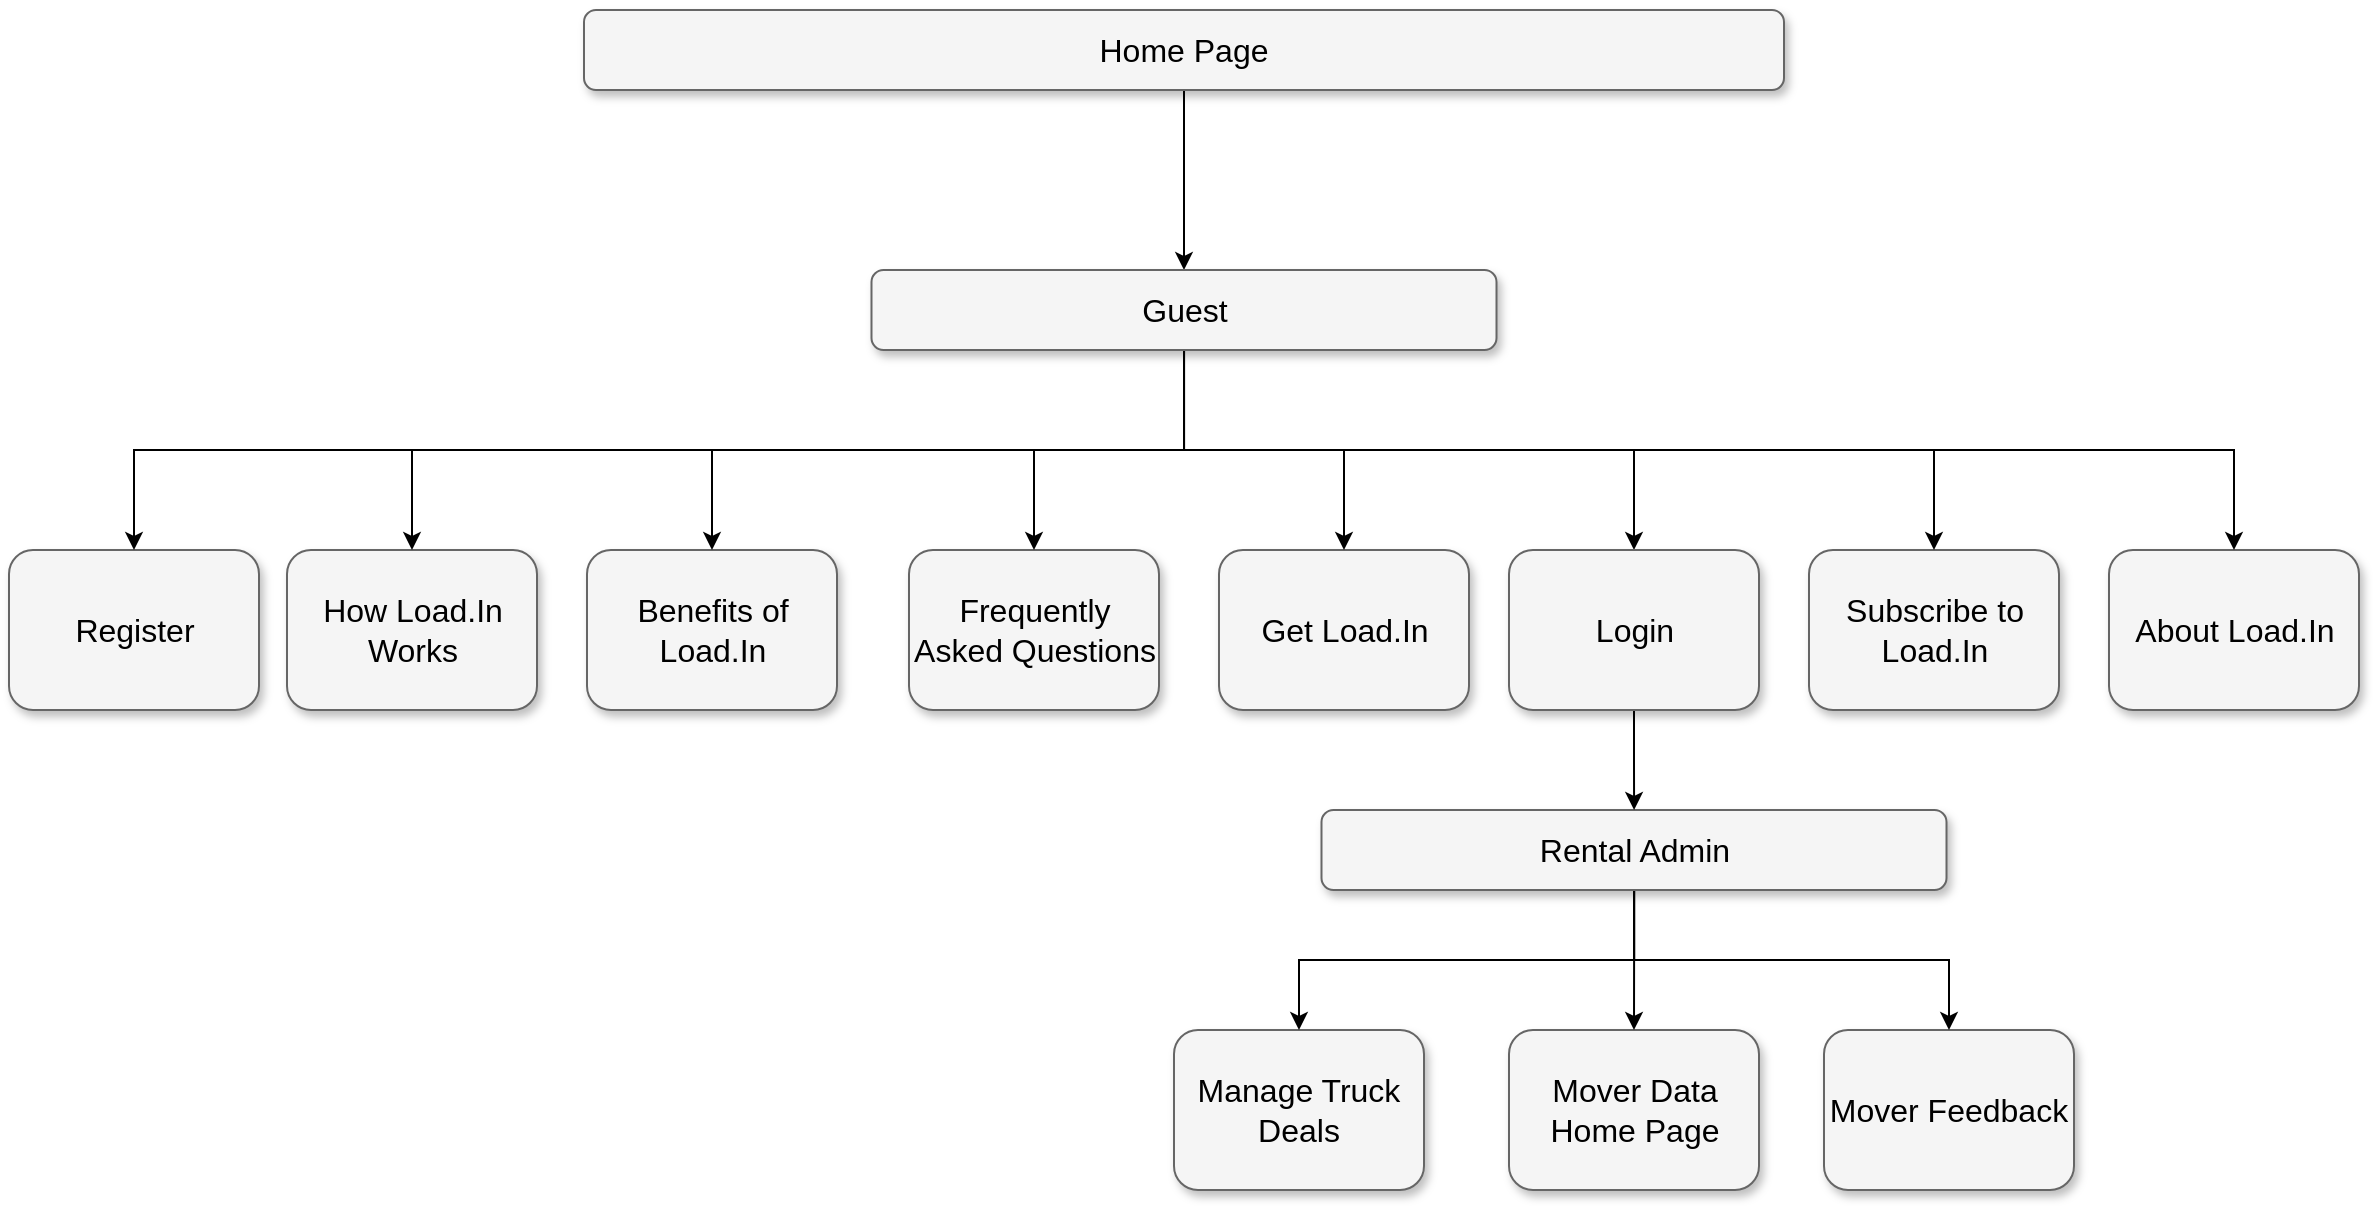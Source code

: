 <mxfile version="13.7.3" type="device"><diagram name="Page-1" id="b98fa263-6416-c6ec-5b7d-78bf54ef71d0"><mxGraphModel dx="2031" dy="1266" grid="1" gridSize="10" guides="1" tooltips="1" connect="1" arrows="1" fold="1" page="1" pageScale="1.5" pageWidth="1169" pageHeight="826" background="#ffffff" math="0" shadow="0"><root><mxCell id="0" style=";html=1;"/><mxCell id="1" style=";html=1;" parent="0"/><mxCell id="ddPHr5wzoRi3WeCdHnZM-10" style="edgeStyle=orthogonalEdgeStyle;rounded=0;orthogonalLoop=1;jettySize=auto;html=1;entryX=0.5;entryY=0;entryDx=0;entryDy=0;exitX=0.5;exitY=1;exitDx=0;exitDy=0;" edge="1" parent="1" source="303ed1de8c2c98b4-3" target="ddPHr5wzoRi3WeCdHnZM-7"><mxGeometry relative="1" as="geometry"/></mxCell><mxCell id="303ed1de8c2c98b4-3" value="Home Page" style="whiteSpace=wrap;html=1;rounded=1;shadow=1;strokeWidth=1;fontSize=16;align=center;fillColor=#f5f5f5;strokeColor=#666666;" parent="1" vertex="1"><mxGeometry x="650" y="110" width="600" height="40" as="geometry"/></mxCell><mxCell id="303ed1de8c2c98b4-15" value="How Load.In Works" style="whiteSpace=wrap;html=1;rounded=1;shadow=1;strokeWidth=1;fontSize=16;align=center;fillColor=#f5f5f5;strokeColor=#666666;" parent="1" vertex="1"><mxGeometry x="501.5" y="380" width="125" height="80" as="geometry"/></mxCell><mxCell id="303ed1de8c2c98b4-16" value="Benefits of Load.In" style="whiteSpace=wrap;html=1;rounded=1;shadow=1;strokeWidth=1;fontSize=16;align=center;fillColor=#f5f5f5;strokeColor=#666666;" parent="1" vertex="1"><mxGeometry x="651.5" y="380" width="125" height="80" as="geometry"/></mxCell><mxCell id="303ed1de8c2c98b4-69" value="Frequently Asked Questions" style="whiteSpace=wrap;html=1;rounded=1;shadow=1;strokeWidth=1;fontSize=16;align=center;fillColor=#f5f5f5;strokeColor=#666666;" parent="1" vertex="1"><mxGeometry x="812.5" y="380" width="125" height="80" as="geometry"/></mxCell><mxCell id="303ed1de8c2c98b4-70" value="About Load.In" style="whiteSpace=wrap;html=1;rounded=1;shadow=1;strokeWidth=1;fontSize=16;align=center;fillColor=#f5f5f5;strokeColor=#666666;" parent="1" vertex="1"><mxGeometry x="1412.5" y="380" width="125" height="80" as="geometry"/></mxCell><mxCell id="ddPHr5wzoRi3WeCdHnZM-1" value="Register" style="whiteSpace=wrap;html=1;rounded=1;shadow=1;strokeWidth=1;fontSize=16;align=center;fillColor=#f5f5f5;strokeColor=#666666;" vertex="1" parent="1"><mxGeometry x="362.5" y="380" width="125" height="80" as="geometry"/></mxCell><mxCell id="ddPHr5wzoRi3WeCdHnZM-2" value="Get Load.In" style="whiteSpace=wrap;html=1;rounded=1;shadow=1;strokeWidth=1;fontSize=16;align=center;fillColor=#f5f5f5;strokeColor=#666666;" vertex="1" parent="1"><mxGeometry x="967.5" y="380" width="125" height="80" as="geometry"/></mxCell><mxCell id="ddPHr5wzoRi3WeCdHnZM-3" value="Subscribe to Load.In" style="whiteSpace=wrap;html=1;rounded=1;shadow=1;strokeWidth=1;fontSize=16;align=center;fillColor=#f5f5f5;strokeColor=#666666;" vertex="1" parent="1"><mxGeometry x="1262.5" y="380" width="125" height="80" as="geometry"/></mxCell><mxCell id="ddPHr5wzoRi3WeCdHnZM-4" value="Manage Truck Deals" style="whiteSpace=wrap;html=1;rounded=1;shadow=1;strokeWidth=1;fontSize=16;align=center;fillColor=#f5f5f5;strokeColor=#666666;" vertex="1" parent="1"><mxGeometry x="945" y="620" width="125" height="80" as="geometry"/></mxCell><mxCell id="ddPHr5wzoRi3WeCdHnZM-5" value="Mover Data Home Page" style="whiteSpace=wrap;html=1;rounded=1;shadow=1;strokeWidth=1;fontSize=16;align=center;fillColor=#f5f5f5;strokeColor=#666666;" vertex="1" parent="1"><mxGeometry x="1112.5" y="620" width="125" height="80" as="geometry"/></mxCell><mxCell id="ddPHr5wzoRi3WeCdHnZM-6" value="Mover Feedback" style="whiteSpace=wrap;html=1;rounded=1;shadow=1;strokeWidth=1;fontSize=16;align=center;fillColor=#f5f5f5;strokeColor=#666666;" vertex="1" parent="1"><mxGeometry x="1270" y="620" width="125" height="80" as="geometry"/></mxCell><mxCell id="ddPHr5wzoRi3WeCdHnZM-11" style="edgeStyle=orthogonalEdgeStyle;rounded=0;orthogonalLoop=1;jettySize=auto;html=1;exitX=0.5;exitY=1;exitDx=0;exitDy=0;" edge="1" parent="1" source="ddPHr5wzoRi3WeCdHnZM-7" target="303ed1de8c2c98b4-15"><mxGeometry relative="1" as="geometry"/></mxCell><mxCell id="ddPHr5wzoRi3WeCdHnZM-12" style="edgeStyle=orthogonalEdgeStyle;rounded=0;orthogonalLoop=1;jettySize=auto;html=1;exitX=0.5;exitY=1;exitDx=0;exitDy=0;" edge="1" parent="1" source="ddPHr5wzoRi3WeCdHnZM-7" target="303ed1de8c2c98b4-16"><mxGeometry relative="1" as="geometry"/></mxCell><mxCell id="ddPHr5wzoRi3WeCdHnZM-13" style="edgeStyle=orthogonalEdgeStyle;rounded=0;orthogonalLoop=1;jettySize=auto;html=1;" edge="1" parent="1" source="ddPHr5wzoRi3WeCdHnZM-7" target="303ed1de8c2c98b4-69"><mxGeometry relative="1" as="geometry"/></mxCell><mxCell id="ddPHr5wzoRi3WeCdHnZM-14" style="edgeStyle=orthogonalEdgeStyle;rounded=0;orthogonalLoop=1;jettySize=auto;html=1;exitX=0.5;exitY=1;exitDx=0;exitDy=0;" edge="1" parent="1" source="ddPHr5wzoRi3WeCdHnZM-7" target="ddPHr5wzoRi3WeCdHnZM-2"><mxGeometry relative="1" as="geometry"/></mxCell><mxCell id="ddPHr5wzoRi3WeCdHnZM-20" style="edgeStyle=orthogonalEdgeStyle;rounded=0;orthogonalLoop=1;jettySize=auto;html=1;entryX=0.5;entryY=0;entryDx=0;entryDy=0;exitX=0.5;exitY=1;exitDx=0;exitDy=0;" edge="1" parent="1" source="ddPHr5wzoRi3WeCdHnZM-7" target="ddPHr5wzoRi3WeCdHnZM-1"><mxGeometry relative="1" as="geometry"/></mxCell><mxCell id="ddPHr5wzoRi3WeCdHnZM-21" style="edgeStyle=orthogonalEdgeStyle;rounded=0;orthogonalLoop=1;jettySize=auto;html=1;exitX=0.5;exitY=1;exitDx=0;exitDy=0;" edge="1" parent="1" source="ddPHr5wzoRi3WeCdHnZM-7" target="ddPHr5wzoRi3WeCdHnZM-9"><mxGeometry relative="1" as="geometry"/></mxCell><mxCell id="ddPHr5wzoRi3WeCdHnZM-22" style="edgeStyle=orthogonalEdgeStyle;rounded=0;orthogonalLoop=1;jettySize=auto;html=1;exitX=0.5;exitY=1;exitDx=0;exitDy=0;" edge="1" parent="1" source="ddPHr5wzoRi3WeCdHnZM-7" target="ddPHr5wzoRi3WeCdHnZM-3"><mxGeometry relative="1" as="geometry"/></mxCell><mxCell id="ddPHr5wzoRi3WeCdHnZM-23" style="edgeStyle=orthogonalEdgeStyle;rounded=0;orthogonalLoop=1;jettySize=auto;html=1;exitX=0.5;exitY=1;exitDx=0;exitDy=0;" edge="1" parent="1" source="ddPHr5wzoRi3WeCdHnZM-7" target="303ed1de8c2c98b4-70"><mxGeometry relative="1" as="geometry"/></mxCell><mxCell id="ddPHr5wzoRi3WeCdHnZM-7" value="Guest" style="whiteSpace=wrap;html=1;rounded=1;shadow=1;strokeWidth=1;fontSize=16;align=center;fillColor=#f5f5f5;strokeColor=#666666;" vertex="1" parent="1"><mxGeometry x="793.75" y="240" width="312.5" height="40" as="geometry"/></mxCell><mxCell id="ddPHr5wzoRi3WeCdHnZM-16" style="edgeStyle=orthogonalEdgeStyle;rounded=0;orthogonalLoop=1;jettySize=auto;html=1;entryX=0.5;entryY=0;entryDx=0;entryDy=0;" edge="1" parent="1" source="ddPHr5wzoRi3WeCdHnZM-8" target="ddPHr5wzoRi3WeCdHnZM-4"><mxGeometry relative="1" as="geometry"/></mxCell><mxCell id="ddPHr5wzoRi3WeCdHnZM-17" style="edgeStyle=orthogonalEdgeStyle;rounded=0;orthogonalLoop=1;jettySize=auto;html=1;entryX=0.5;entryY=0;entryDx=0;entryDy=0;" edge="1" parent="1" source="ddPHr5wzoRi3WeCdHnZM-8" target="ddPHr5wzoRi3WeCdHnZM-5"><mxGeometry relative="1" as="geometry"/></mxCell><mxCell id="ddPHr5wzoRi3WeCdHnZM-18" style="edgeStyle=orthogonalEdgeStyle;rounded=0;orthogonalLoop=1;jettySize=auto;html=1;entryX=0.5;entryY=0;entryDx=0;entryDy=0;" edge="1" parent="1" source="ddPHr5wzoRi3WeCdHnZM-8" target="ddPHr5wzoRi3WeCdHnZM-6"><mxGeometry relative="1" as="geometry"/></mxCell><mxCell id="ddPHr5wzoRi3WeCdHnZM-8" value="Rental Admin" style="whiteSpace=wrap;html=1;rounded=1;shadow=1;strokeWidth=1;fontSize=16;align=center;fillColor=#f5f5f5;strokeColor=#666666;" vertex="1" parent="1"><mxGeometry x="1018.75" y="510" width="312.5" height="40" as="geometry"/></mxCell><mxCell id="ddPHr5wzoRi3WeCdHnZM-24" style="edgeStyle=orthogonalEdgeStyle;rounded=0;orthogonalLoop=1;jettySize=auto;html=1;" edge="1" parent="1" source="ddPHr5wzoRi3WeCdHnZM-9" target="ddPHr5wzoRi3WeCdHnZM-8"><mxGeometry relative="1" as="geometry"/></mxCell><mxCell id="ddPHr5wzoRi3WeCdHnZM-9" value="Login" style="whiteSpace=wrap;html=1;rounded=1;shadow=1;strokeWidth=1;fontSize=16;align=center;fillColor=#f5f5f5;strokeColor=#666666;" vertex="1" parent="1"><mxGeometry x="1112.5" y="380" width="125" height="80" as="geometry"/></mxCell></root></mxGraphModel></diagram></mxfile>